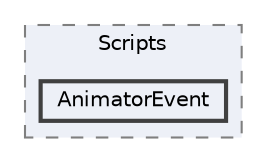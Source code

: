 digraph "001_Common/Scripts/AnimatorEvent"
{
 // LATEX_PDF_SIZE
  bgcolor="transparent";
  edge [fontname=Helvetica,fontsize=10,labelfontname=Helvetica,labelfontsize=10];
  node [fontname=Helvetica,fontsize=10,shape=box,height=0.2,width=0.4];
  compound=true
  subgraph clusterdir_32092f515e3299d611f4d88bb32c8845 {
    graph [ bgcolor="#edf0f7", pencolor="grey50", label="Scripts", fontname=Helvetica,fontsize=10 style="filled,dashed", URL="dir_32092f515e3299d611f4d88bb32c8845.html",tooltip=""]
  dir_8ec3e7fede6b1c7bccd0cb3b7fd2f468 [label="AnimatorEvent", fillcolor="#edf0f7", color="grey25", style="filled,bold", URL="dir_8ec3e7fede6b1c7bccd0cb3b7fd2f468.html",tooltip=""];
  }
}
